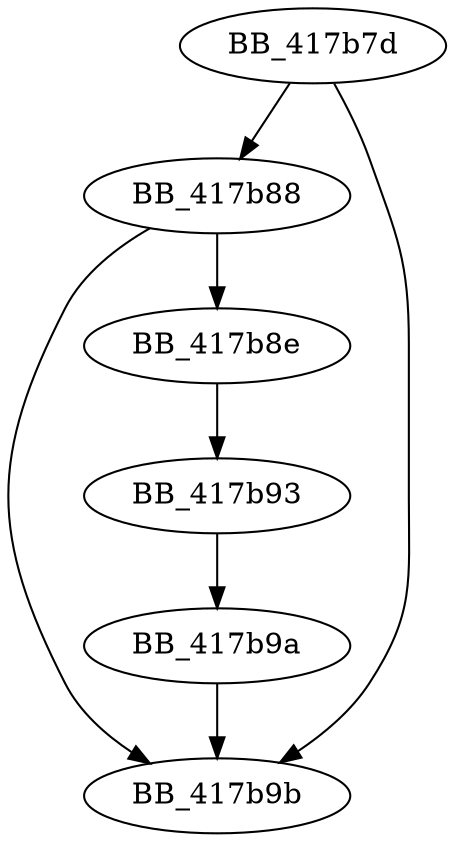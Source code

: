 DiGraph __Cnd_destroy{
BB_417b7d->BB_417b88
BB_417b7d->BB_417b9b
BB_417b88->BB_417b8e
BB_417b88->BB_417b9b
BB_417b8e->BB_417b93
BB_417b93->BB_417b9a
BB_417b9a->BB_417b9b
}
